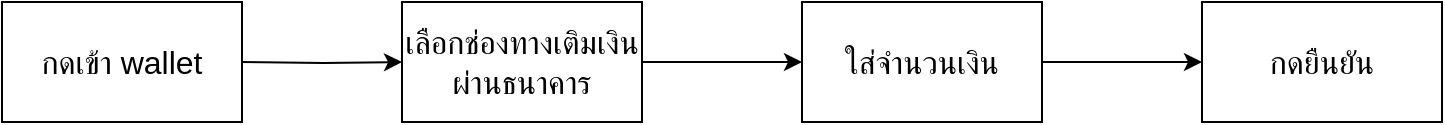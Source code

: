 <mxfile version="20.1.1" type="device"><diagram id="wZ9_7ftkRkj8u0Qc82mR" name="Page-1"><mxGraphModel dx="1259" dy="672" grid="1" gridSize="10" guides="1" tooltips="1" connect="1" arrows="1" fold="1" page="1" pageScale="1" pageWidth="850" pageHeight="1100" math="0" shadow="0"><root><mxCell id="0"/><mxCell id="1" parent="0"/><mxCell id="6Q0y0HR53nm2GiHrrl2f-2" value="&lt;span style=&quot;font-size: 16px;&quot;&gt;กดเข้า wallet&lt;/span&gt;" style="rounded=0;whiteSpace=wrap;html=1;" parent="1" vertex="1"><mxGeometry x="230" y="210" width="120" height="60" as="geometry"/></mxCell><mxCell id="6Q0y0HR53nm2GiHrrl2f-7" value="" style="edgeStyle=orthogonalEdgeStyle;rounded=0;orthogonalLoop=1;jettySize=auto;html=1;fontSize=16;" parent="1" target="6Q0y0HR53nm2GiHrrl2f-6" edge="1"><mxGeometry relative="1" as="geometry"><mxPoint x="350" y="240" as="sourcePoint"/></mxGeometry></mxCell><mxCell id="6Q0y0HR53nm2GiHrrl2f-9" value="" style="edgeStyle=orthogonalEdgeStyle;rounded=0;orthogonalLoop=1;jettySize=auto;html=1;fontSize=16;" parent="1" source="6Q0y0HR53nm2GiHrrl2f-6" target="6Q0y0HR53nm2GiHrrl2f-8" edge="1"><mxGeometry relative="1" as="geometry"/></mxCell><mxCell id="6Q0y0HR53nm2GiHrrl2f-6" value="&lt;span style=&quot;font-size: 16px;&quot;&gt;เลือกช่องทางเติมเงินผ่านธนาคาร&lt;/span&gt;" style="rounded=0;whiteSpace=wrap;html=1;" parent="1" vertex="1"><mxGeometry x="430" y="210" width="120" height="60" as="geometry"/></mxCell><mxCell id="6Q0y0HR53nm2GiHrrl2f-11" value="" style="edgeStyle=orthogonalEdgeStyle;rounded=0;orthogonalLoop=1;jettySize=auto;html=1;fontSize=16;" parent="1" source="6Q0y0HR53nm2GiHrrl2f-8" target="6Q0y0HR53nm2GiHrrl2f-10" edge="1"><mxGeometry relative="1" as="geometry"/></mxCell><mxCell id="6Q0y0HR53nm2GiHrrl2f-8" value="&lt;span style=&quot;font-size: 16px;&quot;&gt;ใส่จำนวนเงิน&lt;/span&gt;" style="rounded=0;whiteSpace=wrap;html=1;" parent="1" vertex="1"><mxGeometry x="630" y="210" width="120" height="60" as="geometry"/></mxCell><mxCell id="6Q0y0HR53nm2GiHrrl2f-10" value="&lt;span style=&quot;font-size: 16px;&quot;&gt;กดยืนยัน&lt;/span&gt;" style="rounded=0;whiteSpace=wrap;html=1;" parent="1" vertex="1"><mxGeometry x="830" y="210" width="120" height="60" as="geometry"/></mxCell></root></mxGraphModel></diagram></mxfile>